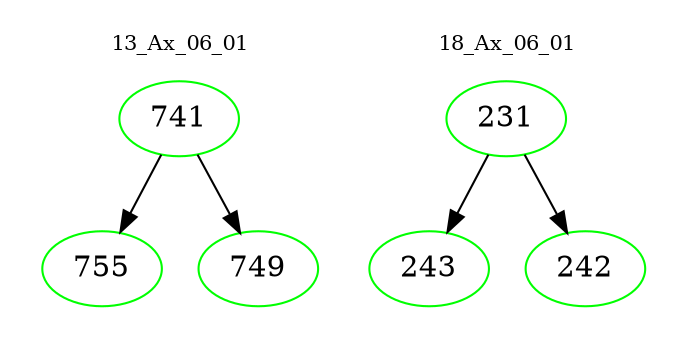 digraph{
subgraph cluster_0 {
color = white
label = "13_Ax_06_01";
fontsize=10;
T0_741 [label="741", color="green"]
T0_741 -> T0_755 [color="black"]
T0_755 [label="755", color="green"]
T0_741 -> T0_749 [color="black"]
T0_749 [label="749", color="green"]
}
subgraph cluster_1 {
color = white
label = "18_Ax_06_01";
fontsize=10;
T1_231 [label="231", color="green"]
T1_231 -> T1_243 [color="black"]
T1_243 [label="243", color="green"]
T1_231 -> T1_242 [color="black"]
T1_242 [label="242", color="green"]
}
}
